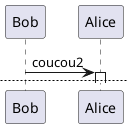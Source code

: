 {
  "sha1": "lhywvwel2tcs1elzf6h9bh4zgprwdbq",
  "insertion": {
    "when": "2024-06-03T18:59:34.173Z",
    "user": "plantuml@gmail.com"
  }
}
@startuml
participant Bob
Bob->Alice: coucou2
activate Alice
@newpage
Alice->Bob: ok0
destroy Alice
Alice->Bob: ok1
@enduml
